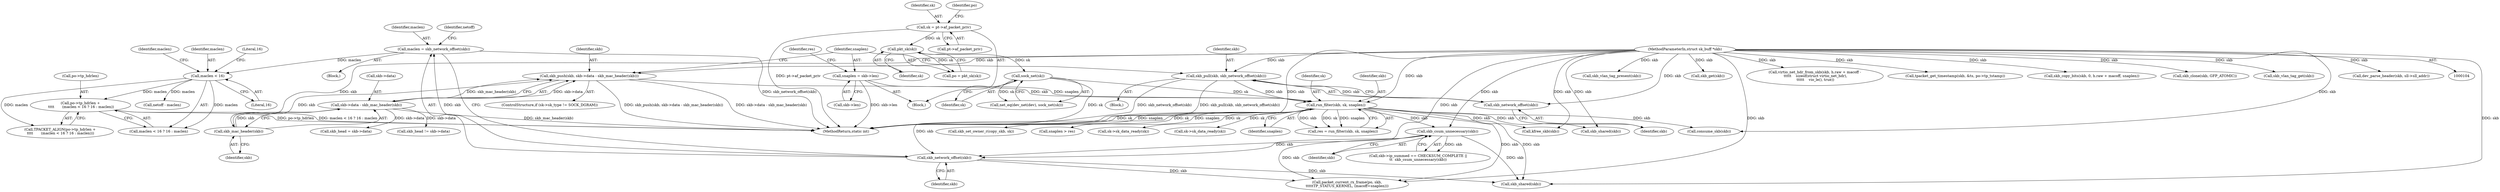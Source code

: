 digraph "0_linux_edbd58be15a957f6a760c4a514cd475217eb97fd@pointer" {
"1000304" [label="(Call,po->tp_hdrlen +\n \t\t\t\t       (maclen < 16 ? 16 : maclen))"];
"1000309" [label="(Call,maclen < 16)"];
"1000296" [label="(Call,maclen = skb_network_offset(skb))"];
"1000298" [label="(Call,skb_network_offset(skb))"];
"1000229" [label="(Call,run_filter(skb, sk, snaplen))"];
"1000202" [label="(Call,skb_push(skb, skb->data - skb_mac_header(skb)))"];
"1000208" [label="(Call,skb_mac_header(skb))"];
"1000105" [label="(MethodParameterIn,struct sk_buff *skb)"];
"1000204" [label="(Call,skb->data - skb_mac_header(skb))"];
"1000218" [label="(Call,skb_pull(skb, skb_network_offset(skb)))"];
"1000220" [label="(Call,skb_network_offset(skb))"];
"1000188" [label="(Call,sock_net(sk))"];
"1000181" [label="(Call,pkt_sk(sk))"];
"1000174" [label="(Call,sk = pt->af_packet_priv)"];
"1000222" [label="(Call,snaplen = skb->len)"];
"1000260" [label="(Call,skb_csum_unnecessary(skb))"];
"1000109" [label="(Block,)"];
"1000389" [label="(Call,skb_set_owner_r(copy_skb, sk))"];
"1000296" [label="(Call,maclen = skb_network_offset(skb))"];
"1000331" [label="(Call,netoff - maclen)"];
"1000712" [label="(Call,skb_vlan_tag_present(skb))"];
"1000175" [label="(Identifier,sk)"];
"1000180" [label="(Identifier,po)"];
"1000230" [label="(Identifier,skb)"];
"1000222" [label="(Call,snaplen = skb->len)"];
"1000305" [label="(Call,po->tp_hdrlen)"];
"1000105" [label="(MethodParameterIn,struct sk_buff *skb)"];
"1000266" [label="(Call,snaplen > res)"];
"1000208" [label="(Call,skb_mac_header(skb))"];
"1000205" [label="(Call,skb->data)"];
"1000217" [label="(Block,)"];
"1000218" [label="(Call,skb_pull(skb, skb_network_offset(skb)))"];
"1000303" [label="(Call,TPACKET_ALIGN(po->tp_hdrlen +\n \t\t\t\t       (maclen < 16 ? 16 : maclen)))"];
"1000298" [label="(Call,skb_network_offset(skb))"];
"1000181" [label="(Call,pkt_sk(sk))"];
"1000176" [label="(Call,pt->af_packet_priv)"];
"1000309" [label="(Call,maclen < 16)"];
"1001007" [label="(Call,kfree_skb(skb))"];
"1000231" [label="(Identifier,sk)"];
"1000254" [label="(Call,skb->ip_summed == CHECKSUM_COMPLETE ||\n\t\t  skb_csum_unnecessary(skb))"];
"1000380" [label="(Call,skb_get(skb))"];
"1000987" [label="(Call,skb_shared(skb))"];
"1000228" [label="(Identifier,res)"];
"1000260" [label="(Call,skb_csum_unnecessary(skb))"];
"1000368" [label="(Call,skb_shared(skb))"];
"1000221" [label="(Identifier,skb)"];
"1000483" [label="(Call,packet_current_rx_frame(po, skb,\n\t\t\t\t\tTP_STATUS_KERNEL, (macoff+snaplen)))"];
"1000312" [label="(Literal,16)"];
"1000551" [label="(Call,virtio_net_hdr_from_skb(skb, h.raw + macoff -\n \t\t\t\t\t    sizeof(struct virtio_net_hdr),\n \t\t\t\t\t    vio_le(), true))"];
"1000308" [label="(Call,maclen < 16 ? 16 : maclen)"];
"1000204" [label="(Call,skb->data - skb_mac_header(skb))"];
"1000174" [label="(Call,sk = pt->af_packet_priv)"];
"1000203" [label="(Identifier,skb)"];
"1000585" [label="(Call,tpacket_get_timestamp(skb, &ts, po->tp_tstamp))"];
"1001030" [label="(Call,sk->sk_data_ready(sk))"];
"1000382" [label="(Call,skb_head = skb->data)"];
"1000311" [label="(Literal,16)"];
"1000313" [label="(Identifier,maclen)"];
"1000572" [label="(Call,skb_copy_bits(skb, 0, h.raw + macoff, snaplen))"];
"1000185" [label="(Call,net_eq(dev_net(dev), sock_net(sk)))"];
"1000310" [label="(Identifier,maclen)"];
"1000229" [label="(Call,run_filter(skb, sk, snaplen))"];
"1000373" [label="(Call,skb_clone(skb, GFP_ATOMIC))"];
"1000721" [label="(Call,skb_vlan_tag_get(skb))"];
"1000223" [label="(Identifier,snaplen)"];
"1000209" [label="(Identifier,skb)"];
"1000304" [label="(Call,po->tp_hdrlen +\n \t\t\t\t       (maclen < 16 ? 16 : maclen))"];
"1000220" [label="(Call,skb_network_offset(skb))"];
"1000970" [label="(Call,sk->sk_data_ready(sk))"];
"1000982" [label="(Call,skb_head != skb->data)"];
"1000299" [label="(Identifier,skb)"];
"1000301" [label="(Identifier,netoff)"];
"1000189" [label="(Identifier,sk)"];
"1000179" [label="(Call,po = pkt_sk(sk))"];
"1000182" [label="(Identifier,sk)"];
"1000297" [label="(Identifier,maclen)"];
"1000196" [label="(ControlStructure,if (sk->sk_type != SOCK_DGRAM))"];
"1000232" [label="(Identifier,snaplen)"];
"1000294" [label="(Block,)"];
"1000202" [label="(Call,skb_push(skb, skb->data - skb_mac_header(skb)))"];
"1000188" [label="(Call,sock_net(sk))"];
"1001004" [label="(Call,consume_skb(skb))"];
"1000219" [label="(Identifier,skb)"];
"1000224" [label="(Call,skb->len)"];
"1001035" [label="(MethodReturn,static int)"];
"1000866" [label="(Call,dev_parse_header(skb, sll->sll_addr))"];
"1000227" [label="(Call,res = run_filter(skb, sk, snaplen))"];
"1000261" [label="(Identifier,skb)"];
"1000304" -> "1000303"  [label="AST: "];
"1000304" -> "1000308"  [label="CFG: "];
"1000305" -> "1000304"  [label="AST: "];
"1000308" -> "1000304"  [label="AST: "];
"1000303" -> "1000304"  [label="CFG: "];
"1000304" -> "1001035"  [label="DDG: po->tp_hdrlen"];
"1000304" -> "1001035"  [label="DDG: maclen < 16 ? 16 : maclen"];
"1000309" -> "1000304"  [label="DDG: maclen"];
"1000309" -> "1000308"  [label="AST: "];
"1000309" -> "1000311"  [label="CFG: "];
"1000310" -> "1000309"  [label="AST: "];
"1000311" -> "1000309"  [label="AST: "];
"1000312" -> "1000309"  [label="CFG: "];
"1000313" -> "1000309"  [label="CFG: "];
"1000309" -> "1000303"  [label="DDG: maclen"];
"1000296" -> "1000309"  [label="DDG: maclen"];
"1000309" -> "1000308"  [label="DDG: maclen"];
"1000309" -> "1000331"  [label="DDG: maclen"];
"1000296" -> "1000294"  [label="AST: "];
"1000296" -> "1000298"  [label="CFG: "];
"1000297" -> "1000296"  [label="AST: "];
"1000298" -> "1000296"  [label="AST: "];
"1000301" -> "1000296"  [label="CFG: "];
"1000296" -> "1001035"  [label="DDG: skb_network_offset(skb)"];
"1000298" -> "1000296"  [label="DDG: skb"];
"1000298" -> "1000299"  [label="CFG: "];
"1000299" -> "1000298"  [label="AST: "];
"1000229" -> "1000298"  [label="DDG: skb"];
"1000260" -> "1000298"  [label="DDG: skb"];
"1000105" -> "1000298"  [label="DDG: skb"];
"1000298" -> "1000368"  [label="DDG: skb"];
"1000298" -> "1000483"  [label="DDG: skb"];
"1000229" -> "1000227"  [label="AST: "];
"1000229" -> "1000232"  [label="CFG: "];
"1000230" -> "1000229"  [label="AST: "];
"1000231" -> "1000229"  [label="AST: "];
"1000232" -> "1000229"  [label="AST: "];
"1000227" -> "1000229"  [label="CFG: "];
"1000229" -> "1001035"  [label="DDG: sk"];
"1000229" -> "1001035"  [label="DDG: snaplen"];
"1000229" -> "1000227"  [label="DDG: skb"];
"1000229" -> "1000227"  [label="DDG: sk"];
"1000229" -> "1000227"  [label="DDG: snaplen"];
"1000202" -> "1000229"  [label="DDG: skb"];
"1000218" -> "1000229"  [label="DDG: skb"];
"1000105" -> "1000229"  [label="DDG: skb"];
"1000188" -> "1000229"  [label="DDG: sk"];
"1000222" -> "1000229"  [label="DDG: snaplen"];
"1000229" -> "1000260"  [label="DDG: skb"];
"1000229" -> "1000266"  [label="DDG: snaplen"];
"1000229" -> "1000368"  [label="DDG: skb"];
"1000229" -> "1000389"  [label="DDG: sk"];
"1000229" -> "1000483"  [label="DDG: skb"];
"1000229" -> "1000970"  [label="DDG: sk"];
"1000229" -> "1000987"  [label="DDG: skb"];
"1000229" -> "1001004"  [label="DDG: skb"];
"1000229" -> "1001007"  [label="DDG: skb"];
"1000229" -> "1001030"  [label="DDG: sk"];
"1000202" -> "1000196"  [label="AST: "];
"1000202" -> "1000204"  [label="CFG: "];
"1000203" -> "1000202"  [label="AST: "];
"1000204" -> "1000202"  [label="AST: "];
"1000223" -> "1000202"  [label="CFG: "];
"1000202" -> "1001035"  [label="DDG: skb->data - skb_mac_header(skb)"];
"1000202" -> "1001035"  [label="DDG: skb_push(skb, skb->data - skb_mac_header(skb))"];
"1000208" -> "1000202"  [label="DDG: skb"];
"1000105" -> "1000202"  [label="DDG: skb"];
"1000204" -> "1000202"  [label="DDG: skb->data"];
"1000204" -> "1000202"  [label="DDG: skb_mac_header(skb)"];
"1000208" -> "1000204"  [label="AST: "];
"1000208" -> "1000209"  [label="CFG: "];
"1000209" -> "1000208"  [label="AST: "];
"1000204" -> "1000208"  [label="CFG: "];
"1000208" -> "1000204"  [label="DDG: skb"];
"1000105" -> "1000208"  [label="DDG: skb"];
"1000105" -> "1000104"  [label="AST: "];
"1000105" -> "1001035"  [label="DDG: skb"];
"1000105" -> "1000218"  [label="DDG: skb"];
"1000105" -> "1000220"  [label="DDG: skb"];
"1000105" -> "1000260"  [label="DDG: skb"];
"1000105" -> "1000368"  [label="DDG: skb"];
"1000105" -> "1000373"  [label="DDG: skb"];
"1000105" -> "1000380"  [label="DDG: skb"];
"1000105" -> "1000483"  [label="DDG: skb"];
"1000105" -> "1000551"  [label="DDG: skb"];
"1000105" -> "1000572"  [label="DDG: skb"];
"1000105" -> "1000585"  [label="DDG: skb"];
"1000105" -> "1000712"  [label="DDG: skb"];
"1000105" -> "1000721"  [label="DDG: skb"];
"1000105" -> "1000866"  [label="DDG: skb"];
"1000105" -> "1000987"  [label="DDG: skb"];
"1000105" -> "1001004"  [label="DDG: skb"];
"1000105" -> "1001007"  [label="DDG: skb"];
"1000205" -> "1000204"  [label="AST: "];
"1000204" -> "1001035"  [label="DDG: skb_mac_header(skb)"];
"1000204" -> "1000382"  [label="DDG: skb->data"];
"1000204" -> "1000982"  [label="DDG: skb->data"];
"1000218" -> "1000217"  [label="AST: "];
"1000218" -> "1000220"  [label="CFG: "];
"1000219" -> "1000218"  [label="AST: "];
"1000220" -> "1000218"  [label="AST: "];
"1000223" -> "1000218"  [label="CFG: "];
"1000218" -> "1001035"  [label="DDG: skb_pull(skb, skb_network_offset(skb))"];
"1000218" -> "1001035"  [label="DDG: skb_network_offset(skb)"];
"1000220" -> "1000218"  [label="DDG: skb"];
"1000220" -> "1000221"  [label="CFG: "];
"1000221" -> "1000220"  [label="AST: "];
"1000188" -> "1000185"  [label="AST: "];
"1000188" -> "1000189"  [label="CFG: "];
"1000189" -> "1000188"  [label="AST: "];
"1000185" -> "1000188"  [label="CFG: "];
"1000188" -> "1001035"  [label="DDG: sk"];
"1000188" -> "1000185"  [label="DDG: sk"];
"1000181" -> "1000188"  [label="DDG: sk"];
"1000181" -> "1000179"  [label="AST: "];
"1000181" -> "1000182"  [label="CFG: "];
"1000182" -> "1000181"  [label="AST: "];
"1000179" -> "1000181"  [label="CFG: "];
"1000181" -> "1000179"  [label="DDG: sk"];
"1000174" -> "1000181"  [label="DDG: sk"];
"1000174" -> "1000109"  [label="AST: "];
"1000174" -> "1000176"  [label="CFG: "];
"1000175" -> "1000174"  [label="AST: "];
"1000176" -> "1000174"  [label="AST: "];
"1000180" -> "1000174"  [label="CFG: "];
"1000174" -> "1001035"  [label="DDG: pt->af_packet_priv"];
"1000222" -> "1000109"  [label="AST: "];
"1000222" -> "1000224"  [label="CFG: "];
"1000223" -> "1000222"  [label="AST: "];
"1000224" -> "1000222"  [label="AST: "];
"1000228" -> "1000222"  [label="CFG: "];
"1000222" -> "1001035"  [label="DDG: skb->len"];
"1000260" -> "1000254"  [label="AST: "];
"1000260" -> "1000261"  [label="CFG: "];
"1000261" -> "1000260"  [label="AST: "];
"1000254" -> "1000260"  [label="CFG: "];
"1000260" -> "1000254"  [label="DDG: skb"];
"1000260" -> "1000368"  [label="DDG: skb"];
"1000260" -> "1000483"  [label="DDG: skb"];
}
